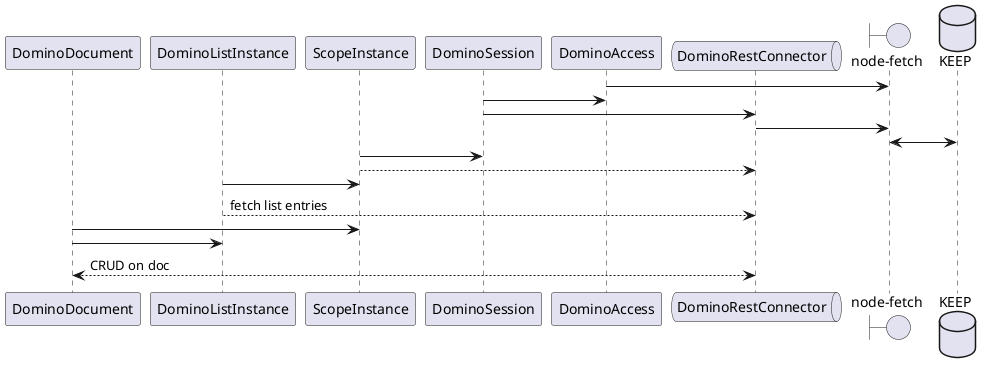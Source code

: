 /' ========================================================================== *
 * Copyright (C) 2023 HCL America Inc.                                        *
 * Apache-2.0 license   https://www.apache.org/licenses/LICENSE-2.0           *
 * ========================================================================== '/
@startuml SDK sequence

participant DominoDocument as doc
participant DominoListInstance as dli
participant ScopeInstance as sic
participant DominoSession as ds
participant DominoAccess as dac
queue DominoRestConnector as drc
boundary "node-fetch" as nf
database KEEP as keep

dac -> nf
ds -> dac
ds -> drc
drc -> nf
nf <-> keep
sic -> ds
sic --> drc
dli -> sic
dli --> drc : fetch list entries
doc -> sic
doc -> dli
doc <--> drc : CRUD on doc
@enduml